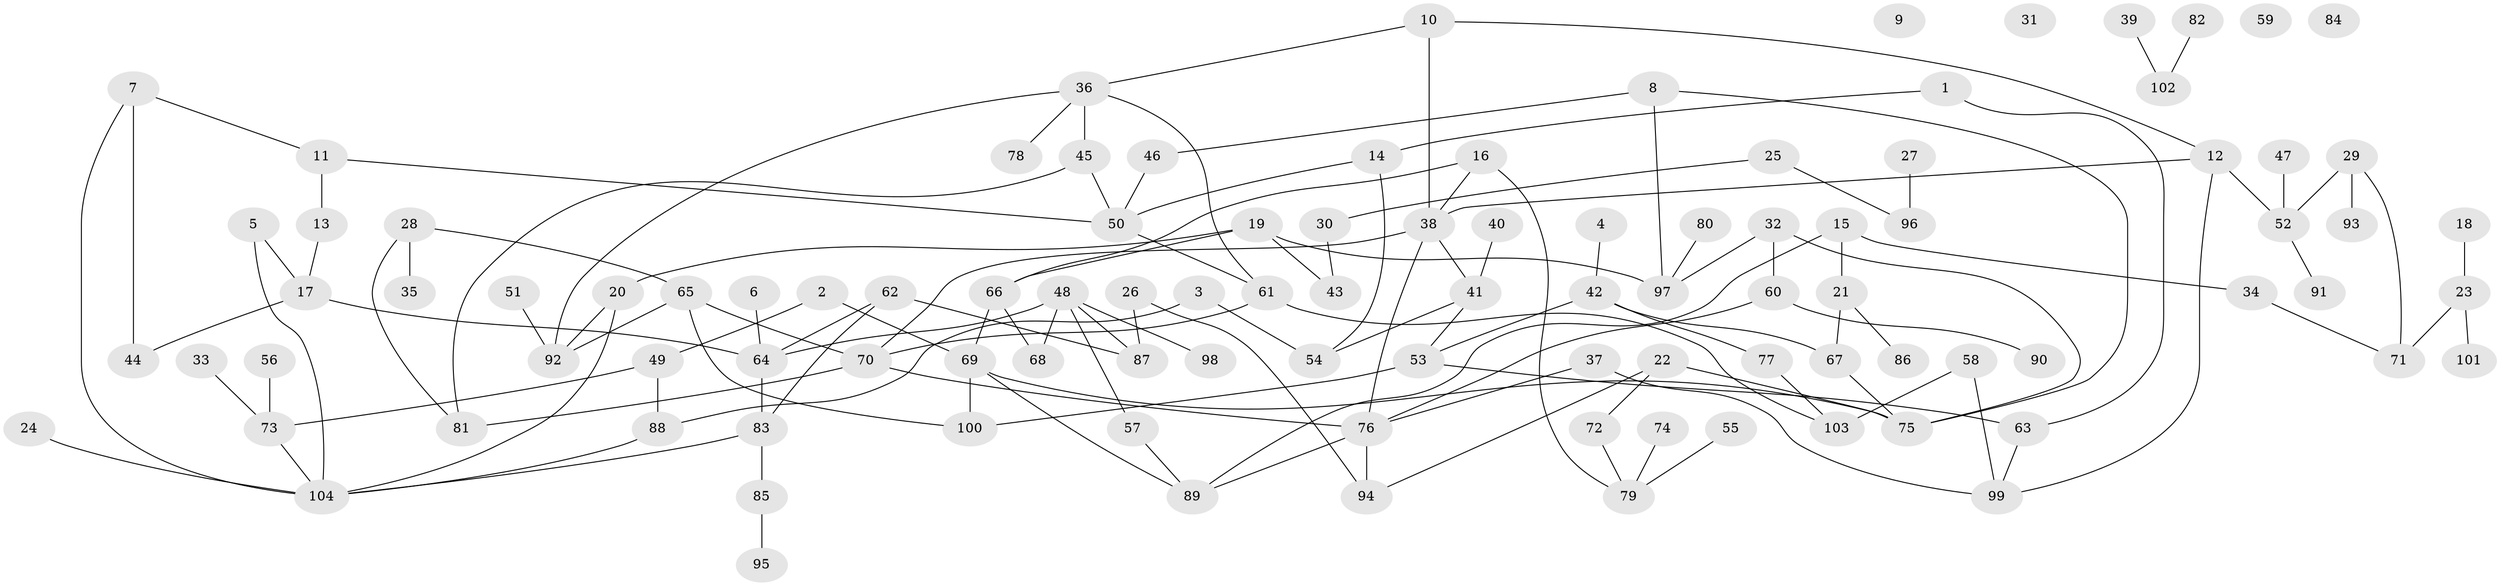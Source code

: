 // coarse degree distribution, {7: 0.06896551724137931, 4: 0.06896551724137931, 5: 0.034482758620689655, 1: 0.4482758620689655, 2: 0.13793103448275862, 9: 0.034482758620689655, 3: 0.06896551724137931, 6: 0.06896551724137931, 13: 0.034482758620689655, 8: 0.034482758620689655}
// Generated by graph-tools (version 1.1) at 2025/35/03/04/25 23:35:48]
// undirected, 104 vertices, 136 edges
graph export_dot {
  node [color=gray90,style=filled];
  1;
  2;
  3;
  4;
  5;
  6;
  7;
  8;
  9;
  10;
  11;
  12;
  13;
  14;
  15;
  16;
  17;
  18;
  19;
  20;
  21;
  22;
  23;
  24;
  25;
  26;
  27;
  28;
  29;
  30;
  31;
  32;
  33;
  34;
  35;
  36;
  37;
  38;
  39;
  40;
  41;
  42;
  43;
  44;
  45;
  46;
  47;
  48;
  49;
  50;
  51;
  52;
  53;
  54;
  55;
  56;
  57;
  58;
  59;
  60;
  61;
  62;
  63;
  64;
  65;
  66;
  67;
  68;
  69;
  70;
  71;
  72;
  73;
  74;
  75;
  76;
  77;
  78;
  79;
  80;
  81;
  82;
  83;
  84;
  85;
  86;
  87;
  88;
  89;
  90;
  91;
  92;
  93;
  94;
  95;
  96;
  97;
  98;
  99;
  100;
  101;
  102;
  103;
  104;
  1 -- 14;
  1 -- 63;
  2 -- 49;
  2 -- 69;
  3 -- 54;
  3 -- 88;
  4 -- 42;
  5 -- 17;
  5 -- 104;
  6 -- 64;
  7 -- 11;
  7 -- 44;
  7 -- 104;
  8 -- 46;
  8 -- 75;
  8 -- 97;
  10 -- 12;
  10 -- 36;
  10 -- 38;
  11 -- 13;
  11 -- 50;
  12 -- 38;
  12 -- 52;
  12 -- 99;
  13 -- 17;
  14 -- 50;
  14 -- 54;
  15 -- 21;
  15 -- 34;
  15 -- 89;
  16 -- 38;
  16 -- 66;
  16 -- 79;
  17 -- 44;
  17 -- 64;
  18 -- 23;
  19 -- 20;
  19 -- 43;
  19 -- 66;
  19 -- 97;
  20 -- 92;
  20 -- 104;
  21 -- 67;
  21 -- 86;
  22 -- 72;
  22 -- 75;
  22 -- 94;
  23 -- 71;
  23 -- 101;
  24 -- 104;
  25 -- 30;
  25 -- 96;
  26 -- 87;
  26 -- 94;
  27 -- 96;
  28 -- 35;
  28 -- 65;
  28 -- 81;
  29 -- 52;
  29 -- 71;
  29 -- 93;
  30 -- 43;
  32 -- 60;
  32 -- 75;
  32 -- 97;
  33 -- 73;
  34 -- 71;
  36 -- 45;
  36 -- 61;
  36 -- 78;
  36 -- 92;
  37 -- 76;
  37 -- 99;
  38 -- 41;
  38 -- 70;
  38 -- 76;
  39 -- 102;
  40 -- 41;
  41 -- 53;
  41 -- 54;
  42 -- 53;
  42 -- 67;
  42 -- 77;
  45 -- 50;
  45 -- 81;
  46 -- 50;
  47 -- 52;
  48 -- 57;
  48 -- 64;
  48 -- 68;
  48 -- 87;
  48 -- 98;
  49 -- 73;
  49 -- 88;
  50 -- 61;
  51 -- 92;
  52 -- 91;
  53 -- 63;
  53 -- 100;
  55 -- 79;
  56 -- 73;
  57 -- 89;
  58 -- 99;
  58 -- 103;
  60 -- 76;
  60 -- 90;
  61 -- 70;
  61 -- 103;
  62 -- 64;
  62 -- 83;
  62 -- 87;
  63 -- 99;
  64 -- 83;
  65 -- 70;
  65 -- 92;
  65 -- 100;
  66 -- 68;
  66 -- 69;
  67 -- 75;
  69 -- 75;
  69 -- 89;
  69 -- 100;
  70 -- 76;
  70 -- 81;
  72 -- 79;
  73 -- 104;
  74 -- 79;
  76 -- 89;
  76 -- 94;
  77 -- 103;
  80 -- 97;
  82 -- 102;
  83 -- 85;
  83 -- 104;
  85 -- 95;
  88 -- 104;
}
